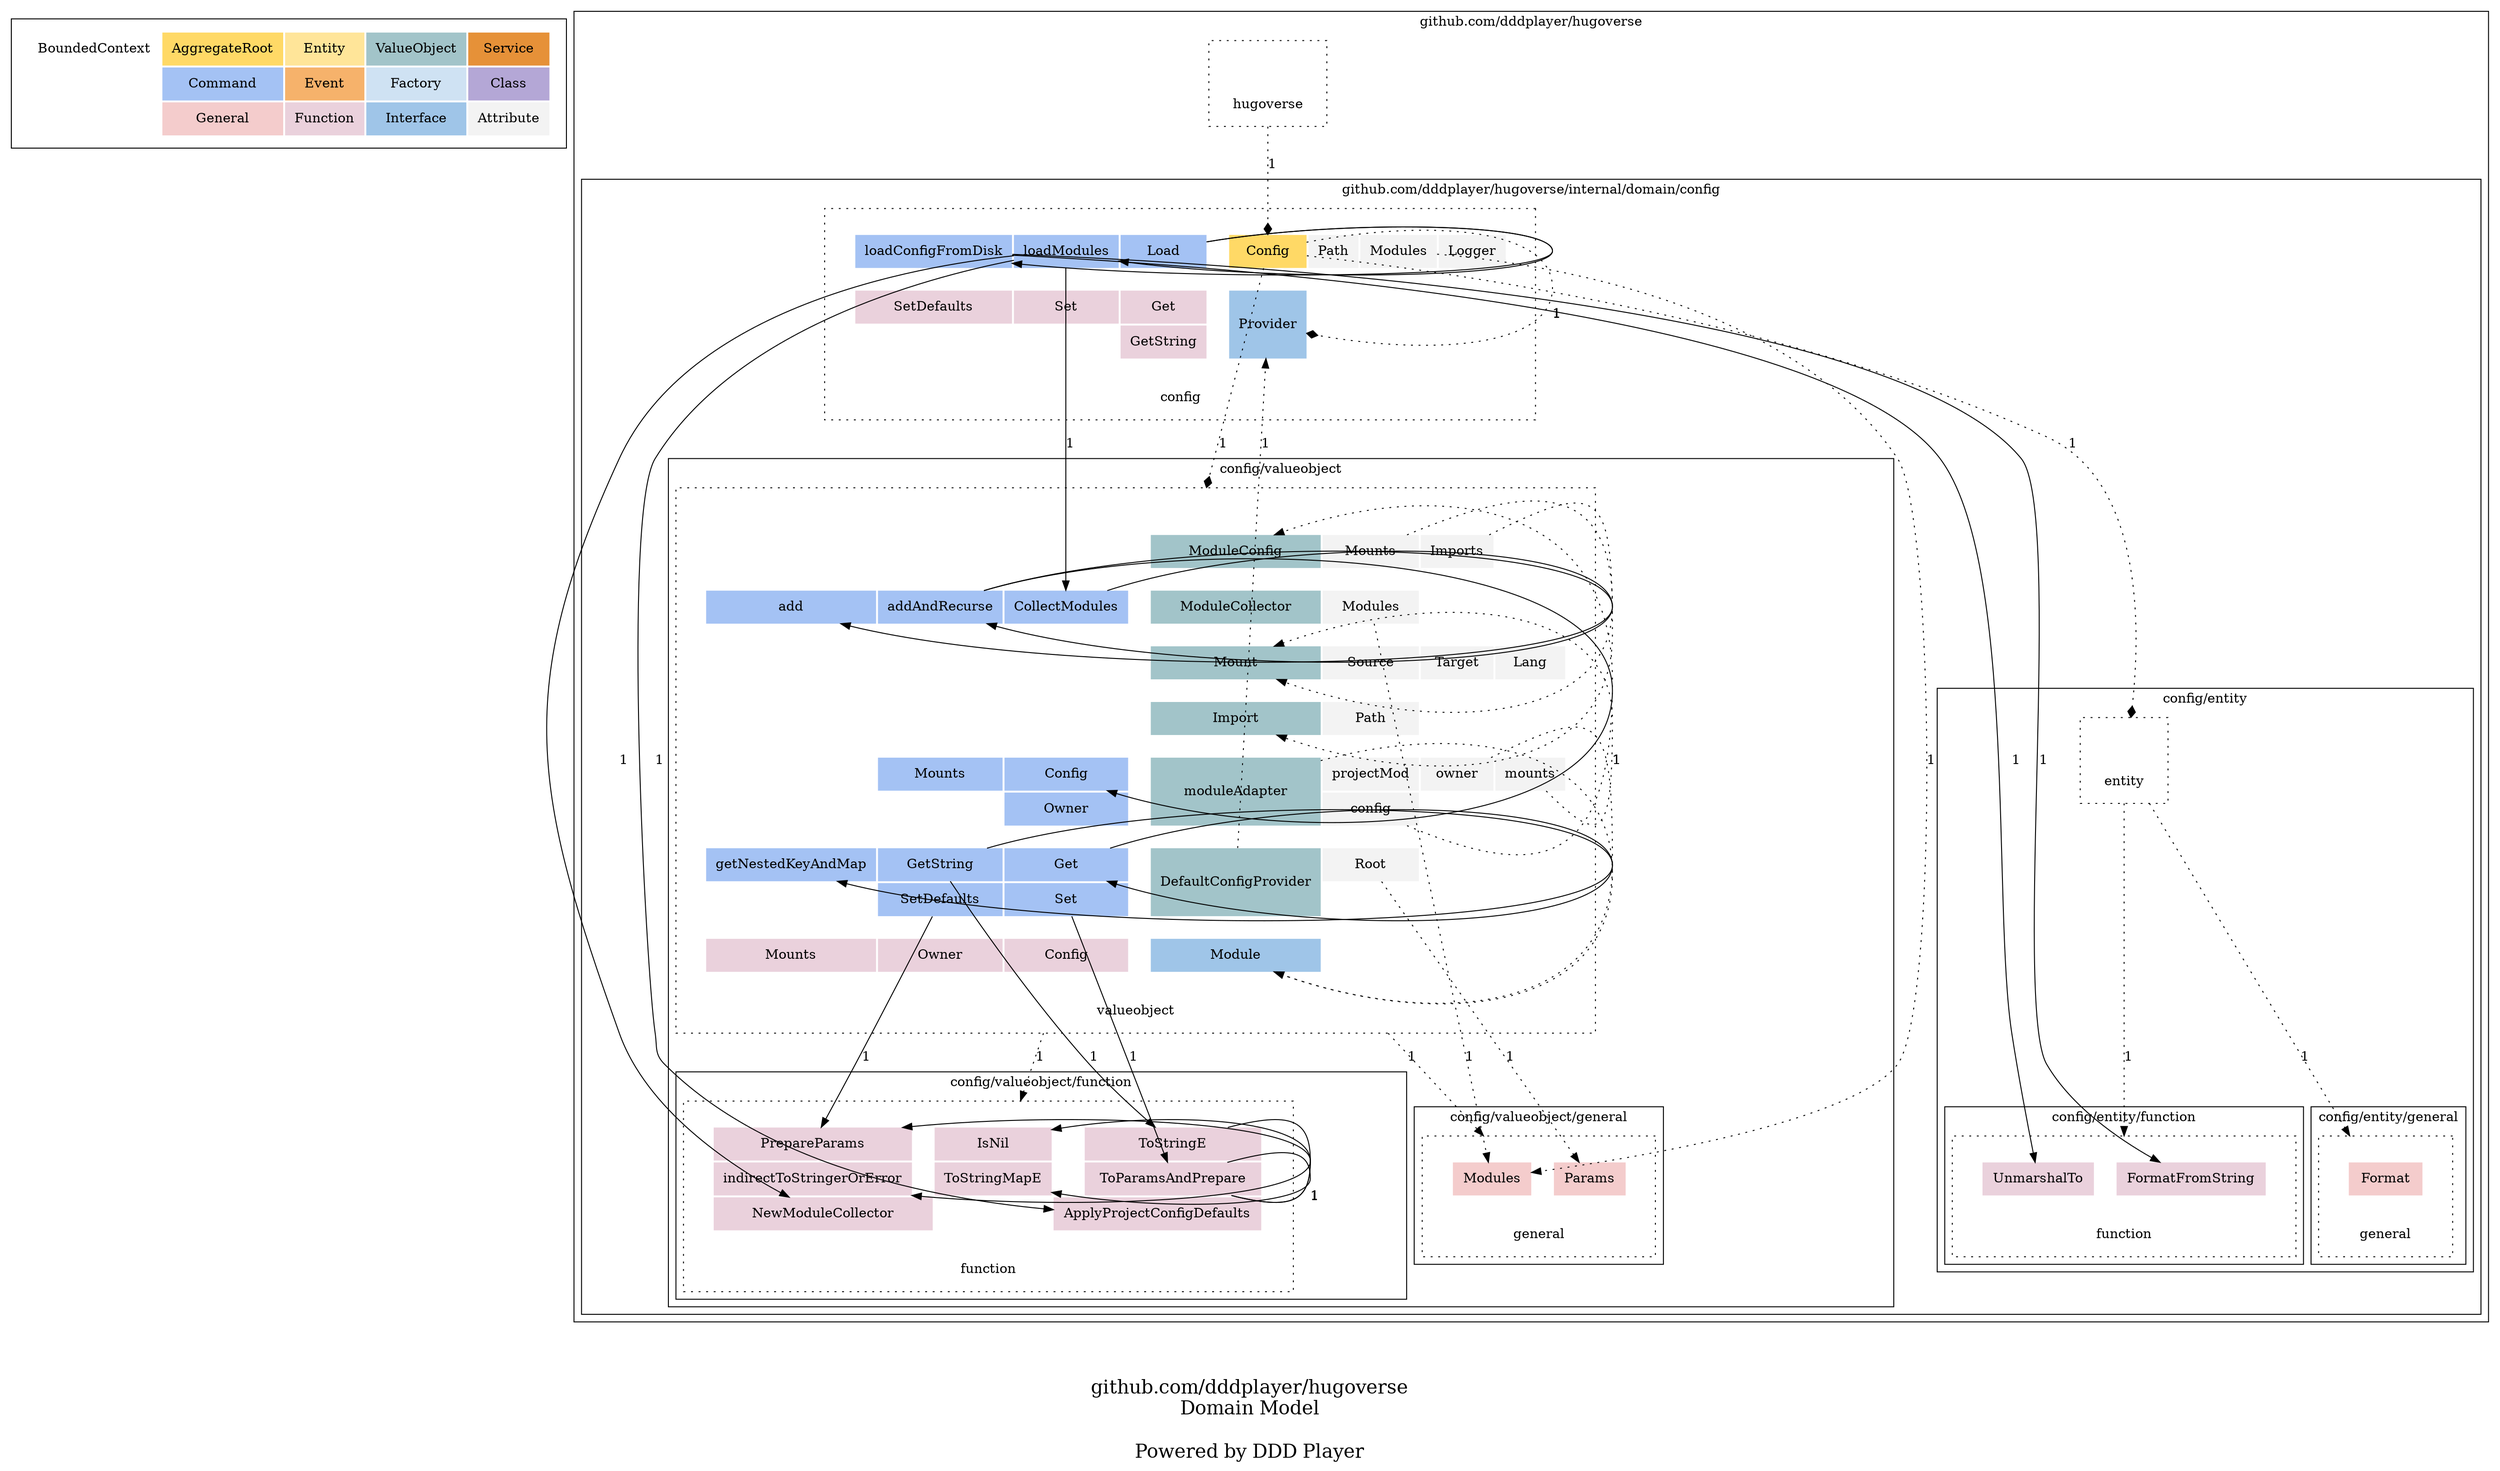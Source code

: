 digraph {
	node [style=dotted shape=rect]

    subgraph cluster_ddd_concept{
		node [color=white]

        ddd_concept [label=<
        <table border="0" cellpadding="10">
		<tr>
			<td bgcolor="#ffffff00" rowspan="1" colspan="1">BoundedContext</td>
			<td bgcolor="#ffd966ff" rowspan="1" colspan="1">AggregateRoot</td>
			<td bgcolor="#ffe599ff" rowspan="1" colspan="1">Entity</td>
			<td bgcolor="#a2c4c9ff" rowspan="1" colspan="1">ValueObject</td>
			<td bgcolor="#e69138ff" rowspan="1" colspan="1">Service</td>
		</tr>
		<tr>
			<td bgcolor="white" rowspan="1" colspan="1"></td>
			<td bgcolor="#a4c2f4ff" rowspan="1" colspan="1">Command</td>
			<td bgcolor="#f6b26bff" rowspan="1" colspan="1">Event</td>
			<td bgcolor="#cfe2f3ff" rowspan="1" colspan="1">Factory</td>
			<td bgcolor="#b4a7d6ff" rowspan="1" colspan="1">Class</td>
			
		</tr>
		<tr>
			<td bgcolor="white" rowspan="1" colspan="1"></td>
			<td bgcolor="#f4ccccff" rowspan="1" colspan="1">General</td>
			<td bgcolor="#ead1dcff" rowspan="1" colspan="1">Function</td>
			<td bgcolor="#9fc5e8ff" rowspan="1" colspan="1">Interface</td>
			<td bgcolor="#f3f3f3ff" rowspan="1" colspan="1">Attribute</td>
		</tr>
        </table>
        > ]
	}

    
		subgraph cluster_dUQ30Z {
	
		
    	dUQ30Z [label=<
        <table border="0" cellpadding="10">
			
				<tr>
		
			<td port="first_blank_row" bgcolor="white" rowspan="1" colspan="1"></td>
	</tr>
				<tr>
		
			<td port="" bgcolor="white" rowspan="1" colspan="1"></td>
	</tr>
				<tr>
		
			<td port="" bgcolor="white" rowspan="1" colspan="6">hugoverse</td>
	</tr>
        </table>
        > ]
	

	label = "github.com/dddplayer/hugoverse"

	
		subgraph cluster_dctHGkf {
	
		
    	dctHGkf [label=<
        <table border="0" cellpadding="10">
			
				<tr>
		
			<td port="first_blank_row" bgcolor="white" rowspan="1" colspan="1"></td>
	</tr>
				<tr>
		
			<td port="" bgcolor="white" rowspan="1" colspan="1"></td>
			<td port="ddK2640" bgcolor="#a4c2f4ff" rowspan="1" colspan="1">loadConfigFromDisk</td>
			<td port="dckXbYW" bgcolor="#a4c2f4ff" rowspan="1" colspan="1">loadModules</td>
			<td port="db2x0eV" bgcolor="#a4c2f4ff" rowspan="1" colspan="1">Load</td>
			<td port="" bgcolor="white" rowspan="1" colspan="1"></td>
			<td port="dco61II" bgcolor="#ffd966ff" rowspan="1" colspan="1">Config</td>
			<td port="dcF2NpY" bgcolor="#f3f3f3ff" rowspan="1" colspan="1">Path</td>
			<td port="dcJxkvA" bgcolor="#f3f3f3ff" rowspan="1" colspan="1">Modules</td>
			<td port="decCI5H" bgcolor="#f3f3f3ff" rowspan="1" colspan="1">Logger</td>
			<td port="" bgcolor="white" rowspan="1" colspan="1"></td>
	</tr>
				<tr>
		
			<td port="" bgcolor="white" rowspan="1" colspan="1"></td>
	</tr>
				<tr>
		
			<td port="" bgcolor="white" rowspan="1" colspan="1"></td>
			<td port="dcxrnrE" bgcolor="#ead1dcff" rowspan="1" colspan="1">SetDefaults</td>
			<td port="dcYRcdm" bgcolor="#ead1dcff" rowspan="1" colspan="1">Set</td>
			<td port="dTt114" bgcolor="#ead1dcff" rowspan="1" colspan="1">Get</td>
			<td port="" bgcolor="white" rowspan="1" colspan="1"></td>
			<td port="dc7deqD" bgcolor="#9fc5e8ff" rowspan="2" colspan="1">Provider</td>
			<td port="" bgcolor="white" rowspan="1" colspan="1"></td>
			<td port="" bgcolor="white" rowspan="1" colspan="1"></td>
			<td port="" bgcolor="white" rowspan="1" colspan="1"></td>
			<td port="" bgcolor="white" rowspan="1" colspan="1"></td>
	</tr>
				<tr>
		
			<td port="" bgcolor="white" rowspan="1" colspan="1"></td>
			<td port="" bgcolor="white" rowspan="1" colspan="1"></td>
			<td port="" bgcolor="white" rowspan="1" colspan="1"></td>
			<td port="dbRqrtf" bgcolor="#ead1dcff" rowspan="1" colspan="1">GetString</td>
			<td port="" bgcolor="white" rowspan="1" colspan="1"></td>
			<td port="" bgcolor="white" rowspan="1" colspan="1"></td>
			<td port="" bgcolor="white" rowspan="1" colspan="1"></td>
			<td port="" bgcolor="white" rowspan="1" colspan="1"></td>
			<td port="" bgcolor="white" rowspan="1" colspan="1"></td>
	</tr>
				<tr>
		
			<td port="" bgcolor="white" rowspan="1" colspan="1"></td>
	</tr>
				<tr>
		
			<td port="" bgcolor="white" rowspan="1" colspan="10">config</td>
	</tr>
        </table>
        > ]
	

	label = "github.com/dddplayer/hugoverse/internal/domain/config"

	
		subgraph cluster_dLI3Vv {
	
		
    	dLI3Vv [label=<
        <table border="0" cellpadding="10">
			
				<tr>
		
			<td port="first_blank_row" bgcolor="white" rowspan="1" colspan="1"></td>
	</tr>
				<tr>
		
			<td port="" bgcolor="white" rowspan="1" colspan="1"></td>
	</tr>
				<tr>
		
			<td port="" bgcolor="white" rowspan="1" colspan="6">entity</td>
	</tr>
        </table>
        > ]
	

	label = "config/entity"

	
		subgraph cluster_d97PCi {
	
		
    	d97PCi [label=<
        <table border="0" cellpadding="10">
			
				<tr>
		
			<td port="first_blank_row" bgcolor="white" rowspan="1" colspan="1"></td>
	</tr>
				<tr>
		
			<td port="" bgcolor="white" rowspan="1" colspan="1"></td>
			<td port="dcSLodT" bgcolor="#f4ccccff" rowspan="1" colspan="4">Format</td>
			<td port="" bgcolor="white" rowspan="1" colspan="1"></td>
	</tr>
				<tr>
		
			<td port="" bgcolor="white" rowspan="1" colspan="1"></td>
	</tr>
				<tr>
		
			<td port="" bgcolor="white" rowspan="1" colspan="6">general</td>
	</tr>
        </table>
        > ]
	

	label = "config/entity/general"

	
    }
		subgraph cluster_ddRsd1k {
	
		
    	ddRsd1k [label=<
        <table border="0" cellpadding="10">
			
				<tr>
		
			<td port="first_blank_row" bgcolor="white" rowspan="1" colspan="1"></td>
	</tr>
				<tr>
		
			<td port="" bgcolor="white" rowspan="1" colspan="1"></td>
			<td port="dcLWo4o" bgcolor="#ead1dcff" rowspan="1" colspan="2">UnmarshalTo</td>
			<td port="" bgcolor="white" rowspan="1" colspan="1"></td>
			<td port="ddp1FjC" bgcolor="#ead1dcff" rowspan="1" colspan="2">FormatFromString</td>
			<td port="" bgcolor="white" rowspan="1" colspan="1"></td>
	</tr>
				<tr>
		
			<td port="" bgcolor="white" rowspan="1" colspan="1"></td>
	</tr>
				<tr>
		
			<td port="" bgcolor="white" rowspan="1" colspan="7">function</td>
	</tr>
        </table>
        > ]
	

	label = "config/entity/function"

	
    }
    }
		subgraph cluster_dbjiWUc {
	
		
    	dbjiWUc [label=<
        <table border="0" cellpadding="10">
			
				<tr>
		
			<td port="first_blank_row" bgcolor="white" rowspan="1" colspan="1"></td>
	</tr>
				<tr>
		
			<td port="" bgcolor="white" rowspan="1" colspan="1"></td>
	</tr>
				<tr>
		
			<td port="" bgcolor="white" rowspan="1" colspan="1"></td>
			<td port="" bgcolor="white" rowspan="1" colspan="1"></td>
			<td port="" bgcolor="white" rowspan="1" colspan="1"></td>
			<td port="" bgcolor="white" rowspan="1" colspan="1"></td>
			<td port="" bgcolor="white" rowspan="1" colspan="1"></td>
			<td port="dezdQwX" bgcolor="#a2c4c9ff" rowspan="1" colspan="1">ModuleConfig</td>
			<td port="dcuSHL6" bgcolor="#f3f3f3ff" rowspan="1" colspan="1">Mounts</td>
			<td port="dUreeW" bgcolor="#f3f3f3ff" rowspan="1" colspan="1">Imports</td>
			<td port="" bgcolor="white" rowspan="1" colspan="1"></td>
			<td port="" bgcolor="white" rowspan="1" colspan="1"></td>
	</tr>
				<tr>
		
			<td port="" bgcolor="white" rowspan="1" colspan="1"></td>
	</tr>
				<tr>
		
			<td port="" bgcolor="white" rowspan="1" colspan="1"></td>
			<td port="dbaGVfW" bgcolor="#a4c2f4ff" rowspan="1" colspan="1">add</td>
			<td port="dePcT4q" bgcolor="#a4c2f4ff" rowspan="1" colspan="1">addAndRecurse</td>
			<td port="dAAwxA" bgcolor="#a4c2f4ff" rowspan="1" colspan="1">CollectModules</td>
			<td port="" bgcolor="white" rowspan="1" colspan="1"></td>
			<td port="ddJkLV8" bgcolor="#a2c4c9ff" rowspan="1" colspan="1">ModuleCollector</td>
			<td port="dqgHw4" bgcolor="#f3f3f3ff" rowspan="1" colspan="1">Modules</td>
			<td port="" bgcolor="white" rowspan="1" colspan="1"></td>
			<td port="" bgcolor="white" rowspan="1" colspan="1"></td>
			<td port="" bgcolor="white" rowspan="1" colspan="1"></td>
	</tr>
				<tr>
		
			<td port="" bgcolor="white" rowspan="1" colspan="1"></td>
	</tr>
				<tr>
		
			<td port="" bgcolor="white" rowspan="1" colspan="1"></td>
			<td port="" bgcolor="white" rowspan="1" colspan="1"></td>
			<td port="" bgcolor="white" rowspan="1" colspan="1"></td>
			<td port="" bgcolor="white" rowspan="1" colspan="1"></td>
			<td port="" bgcolor="white" rowspan="1" colspan="1"></td>
			<td port="dR7k1E" bgcolor="#a2c4c9ff" rowspan="1" colspan="1">Mount</td>
			<td port="dcYd9e4" bgcolor="#f3f3f3ff" rowspan="1" colspan="1">Source</td>
			<td port="dcMEq7k" bgcolor="#f3f3f3ff" rowspan="1" colspan="1">Target</td>
			<td port="dbFEEJx" bgcolor="#f3f3f3ff" rowspan="1" colspan="1">Lang</td>
			<td port="" bgcolor="white" rowspan="1" colspan="1"></td>
	</tr>
				<tr>
		
			<td port="" bgcolor="white" rowspan="1" colspan="1"></td>
	</tr>
				<tr>
		
			<td port="" bgcolor="white" rowspan="1" colspan="1"></td>
			<td port="" bgcolor="white" rowspan="1" colspan="1"></td>
			<td port="" bgcolor="white" rowspan="1" colspan="1"></td>
			<td port="" bgcolor="white" rowspan="1" colspan="1"></td>
			<td port="" bgcolor="white" rowspan="1" colspan="1"></td>
			<td port="dclxj9q" bgcolor="#a2c4c9ff" rowspan="1" colspan="1">Import</td>
			<td port="dbvRjtk" bgcolor="#f3f3f3ff" rowspan="1" colspan="1">Path</td>
			<td port="" bgcolor="white" rowspan="1" colspan="1"></td>
			<td port="" bgcolor="white" rowspan="1" colspan="1"></td>
			<td port="" bgcolor="white" rowspan="1" colspan="1"></td>
	</tr>
				<tr>
		
			<td port="" bgcolor="white" rowspan="1" colspan="1"></td>
	</tr>
				<tr>
		
			<td port="" bgcolor="white" rowspan="1" colspan="1"></td>
			<td port="" bgcolor="white" rowspan="1" colspan="1"></td>
			<td port="ddPRYGD" bgcolor="#a4c2f4ff" rowspan="1" colspan="1">Mounts</td>
			<td port="dbkZG3x" bgcolor="#a4c2f4ff" rowspan="1" colspan="1">Config</td>
			<td port="" bgcolor="white" rowspan="1" colspan="1"></td>
			<td port="dbgAW26" bgcolor="#a2c4c9ff" rowspan="2" colspan="1">moduleAdapter</td>
			<td port="ddn7udY" bgcolor="#f3f3f3ff" rowspan="1" colspan="1">projectMod</td>
			<td port="deFcLeA" bgcolor="#f3f3f3ff" rowspan="1" colspan="1">owner</td>
			<td port="dqLLYv" bgcolor="#f3f3f3ff" rowspan="1" colspan="1">mounts</td>
			<td port="" bgcolor="white" rowspan="1" colspan="1"></td>
	</tr>
				<tr>
		
			<td port="" bgcolor="white" rowspan="1" colspan="1"></td>
			<td port="" bgcolor="white" rowspan="1" colspan="1"></td>
			<td port="" bgcolor="white" rowspan="1" colspan="1"></td>
			<td port="dLYLze" bgcolor="#a4c2f4ff" rowspan="1" colspan="1">Owner</td>
			<td port="" bgcolor="white" rowspan="1" colspan="1"></td>
			<td port="ddqNUt3" bgcolor="#f3f3f3ff" rowspan="1" colspan="1">config</td>
			<td port="" bgcolor="white" rowspan="1" colspan="1"></td>
			<td port="" bgcolor="white" rowspan="1" colspan="1"></td>
			<td port="" bgcolor="white" rowspan="1" colspan="1"></td>
	</tr>
				<tr>
		
			<td port="" bgcolor="white" rowspan="1" colspan="1"></td>
	</tr>
				<tr>
		
			<td port="" bgcolor="white" rowspan="1" colspan="1"></td>
			<td port="deFWscJ" bgcolor="#a4c2f4ff" rowspan="1" colspan="1">getNestedKeyAndMap</td>
			<td port="drKUNB" bgcolor="#a4c2f4ff" rowspan="1" colspan="1">GetString</td>
			<td port="dbzoaUq" bgcolor="#a4c2f4ff" rowspan="1" colspan="1">Get</td>
			<td port="" bgcolor="white" rowspan="1" colspan="1"></td>
			<td port="dbkVtat" bgcolor="#a2c4c9ff" rowspan="2" colspan="1">DefaultConfigProvider</td>
			<td port="dbL6RM" bgcolor="#f3f3f3ff" rowspan="1" colspan="1">Root</td>
			<td port="" bgcolor="white" rowspan="1" colspan="1"></td>
			<td port="" bgcolor="white" rowspan="1" colspan="1"></td>
			<td port="" bgcolor="white" rowspan="1" colspan="1"></td>
	</tr>
				<tr>
		
			<td port="" bgcolor="white" rowspan="1" colspan="1"></td>
			<td port="" bgcolor="white" rowspan="1" colspan="1"></td>
			<td port="ddVelVe" bgcolor="#a4c2f4ff" rowspan="1" colspan="1">SetDefaults</td>
			<td port="db3VcFg" bgcolor="#a4c2f4ff" rowspan="1" colspan="1">Set</td>
			<td port="" bgcolor="white" rowspan="1" colspan="1"></td>
			<td port="" bgcolor="white" rowspan="1" colspan="1"></td>
			<td port="" bgcolor="white" rowspan="1" colspan="1"></td>
			<td port="" bgcolor="white" rowspan="1" colspan="1"></td>
			<td port="" bgcolor="white" rowspan="1" colspan="1"></td>
	</tr>
				<tr>
		
			<td port="" bgcolor="white" rowspan="1" colspan="1"></td>
	</tr>
				<tr>
		
			<td port="" bgcolor="white" rowspan="1" colspan="1"></td>
			<td port="dbRQF6Q" bgcolor="#ead1dcff" rowspan="1" colspan="1">Mounts</td>
			<td port="ddFyJ2V" bgcolor="#ead1dcff" rowspan="1" colspan="1">Owner</td>
			<td port="dcR5FR4" bgcolor="#ead1dcff" rowspan="1" colspan="1">Config</td>
			<td port="" bgcolor="white" rowspan="1" colspan="1"></td>
			<td port="dcxbtYx" bgcolor="#9fc5e8ff" rowspan="1" colspan="1">Module</td>
			<td port="" bgcolor="white" rowspan="1" colspan="1"></td>
			<td port="" bgcolor="white" rowspan="1" colspan="1"></td>
			<td port="" bgcolor="white" rowspan="1" colspan="1"></td>
			<td port="" bgcolor="white" rowspan="1" colspan="1"></td>
	</tr>
				<tr>
		
			<td port="" bgcolor="white" rowspan="1" colspan="1"></td>
	</tr>
				<tr>
		
			<td port="" bgcolor="white" rowspan="1" colspan="10">valueobject</td>
	</tr>
        </table>
        > ]
	

	label = "config/valueobject"

	
		subgraph cluster_dbVptRJ {
	
		
    	dbVptRJ [label=<
        <table border="0" cellpadding="10">
			
				<tr>
		
			<td port="first_blank_row" bgcolor="white" rowspan="1" colspan="1"></td>
	</tr>
				<tr>
		
			<td port="" bgcolor="white" rowspan="1" colspan="1"></td>
			<td port="ddiJRTI" bgcolor="#f4ccccff" rowspan="1" colspan="2">Modules</td>
			<td port="" bgcolor="white" rowspan="1" colspan="1"></td>
			<td port="deOPgY1" bgcolor="#f4ccccff" rowspan="1" colspan="2">Params</td>
			<td port="" bgcolor="white" rowspan="1" colspan="1"></td>
	</tr>
				<tr>
		
			<td port="" bgcolor="white" rowspan="1" colspan="1"></td>
	</tr>
				<tr>
		
			<td port="" bgcolor="white" rowspan="1" colspan="7">general</td>
	</tr>
        </table>
        > ]
	

	label = "config/valueobject/general"

	
    }
		subgraph cluster_ddVref9 {
	
		
    	ddVref9 [label=<
        <table border="0" cellpadding="10">
			
				<tr>
		
			<td port="first_blank_row" bgcolor="white" rowspan="1" colspan="1"></td>
	</tr>
				<tr>
		
			<td port="" bgcolor="white" rowspan="1" colspan="1"></td>
			<td port="db0FSv2" bgcolor="#ead1dcff" rowspan="1" colspan="1">PrepareParams</td>
			<td port="" bgcolor="white" rowspan="1" colspan="1"></td>
			<td port="dblMdE2" bgcolor="#ead1dcff" rowspan="1" colspan="1">IsNil</td>
			<td port="" bgcolor="white" rowspan="1" colspan="1"></td>
			<td port="deFli4o" bgcolor="#ead1dcff" rowspan="1" colspan="1">ToStringE</td>
			<td port="" bgcolor="white" rowspan="1" colspan="1"></td>
	</tr>
				<tr>
		
			<td port="" bgcolor="white" rowspan="1" colspan="1"></td>
			<td port="db7pasJ" bgcolor="#ead1dcff" rowspan="1" colspan="1">indirectToStringerOrError</td>
			<td port="" bgcolor="white" rowspan="1" colspan="1"></td>
			<td port="dcCtgDq" bgcolor="#ead1dcff" rowspan="1" colspan="1">ToStringMapE</td>
			<td port="" bgcolor="white" rowspan="1" colspan="1"></td>
			<td port="demTJ2" bgcolor="#ead1dcff" rowspan="1" colspan="1">ToParamsAndPrepare</td>
			<td port="" bgcolor="white" rowspan="1" colspan="1"></td>
	</tr>
				<tr>
		
			<td port="" bgcolor="white" rowspan="1" colspan="1"></td>
			<td port="dPIxy2" bgcolor="#ead1dcff" rowspan="1" colspan="2">NewModuleCollector</td>
			<td port="" bgcolor="white" rowspan="1" colspan="1"></td>
			<td port="dbhQG7W" bgcolor="#ead1dcff" rowspan="1" colspan="2">ApplyProjectConfigDefaults</td>
			<td port="" bgcolor="white" rowspan="1" colspan="1"></td>
	</tr>
				<tr>
		
			<td port="" bgcolor="white" rowspan="1" colspan="1"></td>
	</tr>
				<tr>
		
			<td port="" bgcolor="white" rowspan="1" colspan="8">function</td>
	</tr>
        </table>
        > ]
	

	label = "config/valueobject/function"

	
    }
    }
    }
    }
		subgraph cluster_dctHGkf {
	
		
    	dctHGkf [label=<
        <table border="0" cellpadding="10">
			
				<tr>
		
			<td port="first_blank_row" bgcolor="white" rowspan="1" colspan="1"></td>
	</tr>
				<tr>
		
			<td port="" bgcolor="white" rowspan="1" colspan="1"></td>
			<td port="ddK2640" bgcolor="#a4c2f4ff" rowspan="1" colspan="1">loadConfigFromDisk</td>
			<td port="dckXbYW" bgcolor="#a4c2f4ff" rowspan="1" colspan="1">loadModules</td>
			<td port="db2x0eV" bgcolor="#a4c2f4ff" rowspan="1" colspan="1">Load</td>
			<td port="" bgcolor="white" rowspan="1" colspan="1"></td>
			<td port="dco61II" bgcolor="#ffd966ff" rowspan="1" colspan="1">Config</td>
			<td port="dcF2NpY" bgcolor="#f3f3f3ff" rowspan="1" colspan="1">Path</td>
			<td port="dcJxkvA" bgcolor="#f3f3f3ff" rowspan="1" colspan="1">Modules</td>
			<td port="decCI5H" bgcolor="#f3f3f3ff" rowspan="1" colspan="1">Logger</td>
			<td port="" bgcolor="white" rowspan="1" colspan="1"></td>
	</tr>
				<tr>
		
			<td port="" bgcolor="white" rowspan="1" colspan="1"></td>
	</tr>
				<tr>
		
			<td port="" bgcolor="white" rowspan="1" colspan="1"></td>
			<td port="dcxrnrE" bgcolor="#ead1dcff" rowspan="1" colspan="1">SetDefaults</td>
			<td port="dcYRcdm" bgcolor="#ead1dcff" rowspan="1" colspan="1">Set</td>
			<td port="dTt114" bgcolor="#ead1dcff" rowspan="1" colspan="1">Get</td>
			<td port="" bgcolor="white" rowspan="1" colspan="1"></td>
			<td port="dc7deqD" bgcolor="#9fc5e8ff" rowspan="2" colspan="1">Provider</td>
			<td port="" bgcolor="white" rowspan="1" colspan="1"></td>
			<td port="" bgcolor="white" rowspan="1" colspan="1"></td>
			<td port="" bgcolor="white" rowspan="1" colspan="1"></td>
			<td port="" bgcolor="white" rowspan="1" colspan="1"></td>
	</tr>
				<tr>
		
			<td port="" bgcolor="white" rowspan="1" colspan="1"></td>
			<td port="" bgcolor="white" rowspan="1" colspan="1"></td>
			<td port="" bgcolor="white" rowspan="1" colspan="1"></td>
			<td port="dbRqrtf" bgcolor="#ead1dcff" rowspan="1" colspan="1">GetString</td>
			<td port="" bgcolor="white" rowspan="1" colspan="1"></td>
			<td port="" bgcolor="white" rowspan="1" colspan="1"></td>
			<td port="" bgcolor="white" rowspan="1" colspan="1"></td>
			<td port="" bgcolor="white" rowspan="1" colspan="1"></td>
			<td port="" bgcolor="white" rowspan="1" colspan="1"></td>
	</tr>
				<tr>
		
			<td port="" bgcolor="white" rowspan="1" colspan="1"></td>
	</tr>
				<tr>
		
			<td port="" bgcolor="white" rowspan="1" colspan="10">config</td>
	</tr>
        </table>
        > ]
	

	label = "github.com/dddplayer/hugoverse/internal/domain/config"

	
		subgraph cluster_dLI3Vv {
	
		
    	dLI3Vv [label=<
        <table border="0" cellpadding="10">
			
				<tr>
		
			<td port="first_blank_row" bgcolor="white" rowspan="1" colspan="1"></td>
	</tr>
				<tr>
		
			<td port="" bgcolor="white" rowspan="1" colspan="1"></td>
	</tr>
				<tr>
		
			<td port="" bgcolor="white" rowspan="1" colspan="6">entity</td>
	</tr>
        </table>
        > ]
	

	label = "config/entity"

	
		subgraph cluster_d97PCi {
	
		
    	d97PCi [label=<
        <table border="0" cellpadding="10">
			
				<tr>
		
			<td port="first_blank_row" bgcolor="white" rowspan="1" colspan="1"></td>
	</tr>
				<tr>
		
			<td port="" bgcolor="white" rowspan="1" colspan="1"></td>
			<td port="dcSLodT" bgcolor="#f4ccccff" rowspan="1" colspan="4">Format</td>
			<td port="" bgcolor="white" rowspan="1" colspan="1"></td>
	</tr>
				<tr>
		
			<td port="" bgcolor="white" rowspan="1" colspan="1"></td>
	</tr>
				<tr>
		
			<td port="" bgcolor="white" rowspan="1" colspan="6">general</td>
	</tr>
        </table>
        > ]
	

	label = "config/entity/general"

	
    }
		subgraph cluster_ddRsd1k {
	
		
    	ddRsd1k [label=<
        <table border="0" cellpadding="10">
			
				<tr>
		
			<td port="first_blank_row" bgcolor="white" rowspan="1" colspan="1"></td>
	</tr>
				<tr>
		
			<td port="" bgcolor="white" rowspan="1" colspan="1"></td>
			<td port="dcLWo4o" bgcolor="#ead1dcff" rowspan="1" colspan="2">UnmarshalTo</td>
			<td port="" bgcolor="white" rowspan="1" colspan="1"></td>
			<td port="ddp1FjC" bgcolor="#ead1dcff" rowspan="1" colspan="2">FormatFromString</td>
			<td port="" bgcolor="white" rowspan="1" colspan="1"></td>
	</tr>
				<tr>
		
			<td port="" bgcolor="white" rowspan="1" colspan="1"></td>
	</tr>
				<tr>
		
			<td port="" bgcolor="white" rowspan="1" colspan="7">function</td>
	</tr>
        </table>
        > ]
	

	label = "config/entity/function"

	
    }
    }
		subgraph cluster_dbjiWUc {
	
		
    	dbjiWUc [label=<
        <table border="0" cellpadding="10">
			
				<tr>
		
			<td port="first_blank_row" bgcolor="white" rowspan="1" colspan="1"></td>
	</tr>
				<tr>
		
			<td port="" bgcolor="white" rowspan="1" colspan="1"></td>
	</tr>
				<tr>
		
			<td port="" bgcolor="white" rowspan="1" colspan="1"></td>
			<td port="" bgcolor="white" rowspan="1" colspan="1"></td>
			<td port="" bgcolor="white" rowspan="1" colspan="1"></td>
			<td port="" bgcolor="white" rowspan="1" colspan="1"></td>
			<td port="" bgcolor="white" rowspan="1" colspan="1"></td>
			<td port="dezdQwX" bgcolor="#a2c4c9ff" rowspan="1" colspan="1">ModuleConfig</td>
			<td port="dcuSHL6" bgcolor="#f3f3f3ff" rowspan="1" colspan="1">Mounts</td>
			<td port="dUreeW" bgcolor="#f3f3f3ff" rowspan="1" colspan="1">Imports</td>
			<td port="" bgcolor="white" rowspan="1" colspan="1"></td>
			<td port="" bgcolor="white" rowspan="1" colspan="1"></td>
	</tr>
				<tr>
		
			<td port="" bgcolor="white" rowspan="1" colspan="1"></td>
	</tr>
				<tr>
		
			<td port="" bgcolor="white" rowspan="1" colspan="1"></td>
			<td port="dbaGVfW" bgcolor="#a4c2f4ff" rowspan="1" colspan="1">add</td>
			<td port="dePcT4q" bgcolor="#a4c2f4ff" rowspan="1" colspan="1">addAndRecurse</td>
			<td port="dAAwxA" bgcolor="#a4c2f4ff" rowspan="1" colspan="1">CollectModules</td>
			<td port="" bgcolor="white" rowspan="1" colspan="1"></td>
			<td port="ddJkLV8" bgcolor="#a2c4c9ff" rowspan="1" colspan="1">ModuleCollector</td>
			<td port="dqgHw4" bgcolor="#f3f3f3ff" rowspan="1" colspan="1">Modules</td>
			<td port="" bgcolor="white" rowspan="1" colspan="1"></td>
			<td port="" bgcolor="white" rowspan="1" colspan="1"></td>
			<td port="" bgcolor="white" rowspan="1" colspan="1"></td>
	</tr>
				<tr>
		
			<td port="" bgcolor="white" rowspan="1" colspan="1"></td>
	</tr>
				<tr>
		
			<td port="" bgcolor="white" rowspan="1" colspan="1"></td>
			<td port="" bgcolor="white" rowspan="1" colspan="1"></td>
			<td port="" bgcolor="white" rowspan="1" colspan="1"></td>
			<td port="" bgcolor="white" rowspan="1" colspan="1"></td>
			<td port="" bgcolor="white" rowspan="1" colspan="1"></td>
			<td port="dR7k1E" bgcolor="#a2c4c9ff" rowspan="1" colspan="1">Mount</td>
			<td port="dcYd9e4" bgcolor="#f3f3f3ff" rowspan="1" colspan="1">Source</td>
			<td port="dcMEq7k" bgcolor="#f3f3f3ff" rowspan="1" colspan="1">Target</td>
			<td port="dbFEEJx" bgcolor="#f3f3f3ff" rowspan="1" colspan="1">Lang</td>
			<td port="" bgcolor="white" rowspan="1" colspan="1"></td>
	</tr>
				<tr>
		
			<td port="" bgcolor="white" rowspan="1" colspan="1"></td>
	</tr>
				<tr>
		
			<td port="" bgcolor="white" rowspan="1" colspan="1"></td>
			<td port="" bgcolor="white" rowspan="1" colspan="1"></td>
			<td port="" bgcolor="white" rowspan="1" colspan="1"></td>
			<td port="" bgcolor="white" rowspan="1" colspan="1"></td>
			<td port="" bgcolor="white" rowspan="1" colspan="1"></td>
			<td port="dclxj9q" bgcolor="#a2c4c9ff" rowspan="1" colspan="1">Import</td>
			<td port="dbvRjtk" bgcolor="#f3f3f3ff" rowspan="1" colspan="1">Path</td>
			<td port="" bgcolor="white" rowspan="1" colspan="1"></td>
			<td port="" bgcolor="white" rowspan="1" colspan="1"></td>
			<td port="" bgcolor="white" rowspan="1" colspan="1"></td>
	</tr>
				<tr>
		
			<td port="" bgcolor="white" rowspan="1" colspan="1"></td>
	</tr>
				<tr>
		
			<td port="" bgcolor="white" rowspan="1" colspan="1"></td>
			<td port="" bgcolor="white" rowspan="1" colspan="1"></td>
			<td port="ddPRYGD" bgcolor="#a4c2f4ff" rowspan="1" colspan="1">Mounts</td>
			<td port="dbkZG3x" bgcolor="#a4c2f4ff" rowspan="1" colspan="1">Config</td>
			<td port="" bgcolor="white" rowspan="1" colspan="1"></td>
			<td port="dbgAW26" bgcolor="#a2c4c9ff" rowspan="2" colspan="1">moduleAdapter</td>
			<td port="ddn7udY" bgcolor="#f3f3f3ff" rowspan="1" colspan="1">projectMod</td>
			<td port="deFcLeA" bgcolor="#f3f3f3ff" rowspan="1" colspan="1">owner</td>
			<td port="dqLLYv" bgcolor="#f3f3f3ff" rowspan="1" colspan="1">mounts</td>
			<td port="" bgcolor="white" rowspan="1" colspan="1"></td>
	</tr>
				<tr>
		
			<td port="" bgcolor="white" rowspan="1" colspan="1"></td>
			<td port="" bgcolor="white" rowspan="1" colspan="1"></td>
			<td port="" bgcolor="white" rowspan="1" colspan="1"></td>
			<td port="dLYLze" bgcolor="#a4c2f4ff" rowspan="1" colspan="1">Owner</td>
			<td port="" bgcolor="white" rowspan="1" colspan="1"></td>
			<td port="ddqNUt3" bgcolor="#f3f3f3ff" rowspan="1" colspan="1">config</td>
			<td port="" bgcolor="white" rowspan="1" colspan="1"></td>
			<td port="" bgcolor="white" rowspan="1" colspan="1"></td>
			<td port="" bgcolor="white" rowspan="1" colspan="1"></td>
	</tr>
				<tr>
		
			<td port="" bgcolor="white" rowspan="1" colspan="1"></td>
	</tr>
				<tr>
		
			<td port="" bgcolor="white" rowspan="1" colspan="1"></td>
			<td port="deFWscJ" bgcolor="#a4c2f4ff" rowspan="1" colspan="1">getNestedKeyAndMap</td>
			<td port="drKUNB" bgcolor="#a4c2f4ff" rowspan="1" colspan="1">GetString</td>
			<td port="dbzoaUq" bgcolor="#a4c2f4ff" rowspan="1" colspan="1">Get</td>
			<td port="" bgcolor="white" rowspan="1" colspan="1"></td>
			<td port="dbkVtat" bgcolor="#a2c4c9ff" rowspan="2" colspan="1">DefaultConfigProvider</td>
			<td port="dbL6RM" bgcolor="#f3f3f3ff" rowspan="1" colspan="1">Root</td>
			<td port="" bgcolor="white" rowspan="1" colspan="1"></td>
			<td port="" bgcolor="white" rowspan="1" colspan="1"></td>
			<td port="" bgcolor="white" rowspan="1" colspan="1"></td>
	</tr>
				<tr>
		
			<td port="" bgcolor="white" rowspan="1" colspan="1"></td>
			<td port="" bgcolor="white" rowspan="1" colspan="1"></td>
			<td port="ddVelVe" bgcolor="#a4c2f4ff" rowspan="1" colspan="1">SetDefaults</td>
			<td port="db3VcFg" bgcolor="#a4c2f4ff" rowspan="1" colspan="1">Set</td>
			<td port="" bgcolor="white" rowspan="1" colspan="1"></td>
			<td port="" bgcolor="white" rowspan="1" colspan="1"></td>
			<td port="" bgcolor="white" rowspan="1" colspan="1"></td>
			<td port="" bgcolor="white" rowspan="1" colspan="1"></td>
			<td port="" bgcolor="white" rowspan="1" colspan="1"></td>
	</tr>
				<tr>
		
			<td port="" bgcolor="white" rowspan="1" colspan="1"></td>
	</tr>
				<tr>
		
			<td port="" bgcolor="white" rowspan="1" colspan="1"></td>
			<td port="dbRQF6Q" bgcolor="#ead1dcff" rowspan="1" colspan="1">Mounts</td>
			<td port="ddFyJ2V" bgcolor="#ead1dcff" rowspan="1" colspan="1">Owner</td>
			<td port="dcR5FR4" bgcolor="#ead1dcff" rowspan="1" colspan="1">Config</td>
			<td port="" bgcolor="white" rowspan="1" colspan="1"></td>
			<td port="dcxbtYx" bgcolor="#9fc5e8ff" rowspan="1" colspan="1">Module</td>
			<td port="" bgcolor="white" rowspan="1" colspan="1"></td>
			<td port="" bgcolor="white" rowspan="1" colspan="1"></td>
			<td port="" bgcolor="white" rowspan="1" colspan="1"></td>
			<td port="" bgcolor="white" rowspan="1" colspan="1"></td>
	</tr>
				<tr>
		
			<td port="" bgcolor="white" rowspan="1" colspan="1"></td>
	</tr>
				<tr>
		
			<td port="" bgcolor="white" rowspan="1" colspan="10">valueobject</td>
	</tr>
        </table>
        > ]
	

	label = "config/valueobject"

	
		subgraph cluster_dbVptRJ {
	
		
    	dbVptRJ [label=<
        <table border="0" cellpadding="10">
			
				<tr>
		
			<td port="first_blank_row" bgcolor="white" rowspan="1" colspan="1"></td>
	</tr>
				<tr>
		
			<td port="" bgcolor="white" rowspan="1" colspan="1"></td>
			<td port="ddiJRTI" bgcolor="#f4ccccff" rowspan="1" colspan="2">Modules</td>
			<td port="" bgcolor="white" rowspan="1" colspan="1"></td>
			<td port="deOPgY1" bgcolor="#f4ccccff" rowspan="1" colspan="2">Params</td>
			<td port="" bgcolor="white" rowspan="1" colspan="1"></td>
	</tr>
				<tr>
		
			<td port="" bgcolor="white" rowspan="1" colspan="1"></td>
	</tr>
				<tr>
		
			<td port="" bgcolor="white" rowspan="1" colspan="7">general</td>
	</tr>
        </table>
        > ]
	

	label = "config/valueobject/general"

	
    }
		subgraph cluster_ddVref9 {
	
		
    	ddVref9 [label=<
        <table border="0" cellpadding="10">
			
				<tr>
		
			<td port="first_blank_row" bgcolor="white" rowspan="1" colspan="1"></td>
	</tr>
				<tr>
		
			<td port="" bgcolor="white" rowspan="1" colspan="1"></td>
			<td port="db0FSv2" bgcolor="#ead1dcff" rowspan="1" colspan="1">PrepareParams</td>
			<td port="" bgcolor="white" rowspan="1" colspan="1"></td>
			<td port="dblMdE2" bgcolor="#ead1dcff" rowspan="1" colspan="1">IsNil</td>
			<td port="" bgcolor="white" rowspan="1" colspan="1"></td>
			<td port="deFli4o" bgcolor="#ead1dcff" rowspan="1" colspan="1">ToStringE</td>
			<td port="" bgcolor="white" rowspan="1" colspan="1"></td>
	</tr>
				<tr>
		
			<td port="" bgcolor="white" rowspan="1" colspan="1"></td>
			<td port="db7pasJ" bgcolor="#ead1dcff" rowspan="1" colspan="1">indirectToStringerOrError</td>
			<td port="" bgcolor="white" rowspan="1" colspan="1"></td>
			<td port="dcCtgDq" bgcolor="#ead1dcff" rowspan="1" colspan="1">ToStringMapE</td>
			<td port="" bgcolor="white" rowspan="1" colspan="1"></td>
			<td port="demTJ2" bgcolor="#ead1dcff" rowspan="1" colspan="1">ToParamsAndPrepare</td>
			<td port="" bgcolor="white" rowspan="1" colspan="1"></td>
	</tr>
				<tr>
		
			<td port="" bgcolor="white" rowspan="1" colspan="1"></td>
			<td port="dPIxy2" bgcolor="#ead1dcff" rowspan="1" colspan="2">NewModuleCollector</td>
			<td port="" bgcolor="white" rowspan="1" colspan="1"></td>
			<td port="dbhQG7W" bgcolor="#ead1dcff" rowspan="1" colspan="2">ApplyProjectConfigDefaults</td>
			<td port="" bgcolor="white" rowspan="1" colspan="1"></td>
	</tr>
				<tr>
		
			<td port="" bgcolor="white" rowspan="1" colspan="1"></td>
	</tr>
				<tr>
		
			<td port="" bgcolor="white" rowspan="1" colspan="8">function</td>
	</tr>
        </table>
        > ]
	

	label = "config/valueobject/function"

	
    }
    }
    }

	
		dbjiWUc:dePcT4q -> dbjiWUc:dbaGVfW  [style=solid arrowhead=normal label="1" tooltip="ModuleCollector.addAndRecurse -> ModuleCollector.add: \n\nFrom: collect.go (Line: 38, Column: 15) To: collect.go (Line: 47, Column: 28)\n"]
		dbjiWUc:dePcT4q -> dbjiWUc:dbkZG3x  [style=solid arrowhead=normal label="1" tooltip="ModuleCollector.addAndRecurse -> moduleAdapter.Config: \n\nFrom: collect.go (Line: 34, Column: 30) To: module.go (Line: 43, Column: 25)\n"]
		dctHGkf:db2x0eV -> dctHGkf:dckXbYW  [style=solid arrowhead=normal label="1" tooltip="Config.Load -> Config.loadModules: \n\nFrom: config.go (Line: 46, Column: 32) To: config.go (Line: 59, Column: 18)\n"]
		dbjiWUc:dqLLYv -> dbjiWUc:dR7k1E  [style=dotted arrowhead=normal label="1" tooltip="moduleAdapter.mounts -> Mount: \n\nFrom: module.go (Line: 39, Column: 2) To: . (Line: -1, Column: 0)\n"]
		dbjiWUc:drKUNB -> ddVref9:deFli4o  [style=solid arrowhead=normal label="1" tooltip="DefaultConfigProvider.GetString -> ToStringE: \n\nFrom: provider.go (Line: 35, Column: 19) To: provider.go (Line: 171, Column: 6)\n"]
		dbjiWUc:dAAwxA -> dbjiWUc:dePcT4q  [style=solid arrowhead=normal label="1" tooltip="ModuleCollector.CollectModules -> ModuleCollector.addAndRecurse: \n\nFrom: collect.go (Line: 22, Column: 18) To: collect.go (Line: 33, Column: 28)\n"]
		dctHGkf:dckXbYW -> dbjiWUc:dAAwxA  [style=solid arrowhead=normal label="1" tooltip="Config.loadModules -> ModuleCollector.CollectModules: \n\nFrom: config.go (Line: 78, Column: 19) To: collect.go (Line: 15, Column: 28)\n"]
		dctHGkf:ddK2640 -> ddRsd1k:dcLWo4o  [style=solid arrowhead=normal label="1" tooltip="Config.loadConfigFromDisk -> UnmarshalTo: \n\nFrom: config.go (Line: 93, Column: 23) To: config.go (Line: 119, Column: 6)\n"]
		dctHGkf:db2x0eV -> dctHGkf:ddK2640  [style=solid arrowhead=normal label="1" tooltip="Config.Load -> Config.loadConfigFromDisk: \n\nFrom: config.go (Line: 32, Column: 32) To: config.go (Line: 83, Column: 18)\n"]
		dctHGkf:dcJxkvA -> dbVptRJ:ddiJRTI  [style=dotted arrowhead=normal label="1" tooltip="Config.Modules -> Modules: \n\nFrom: config.go (Line: 27, Column: 2) To: . (Line: -1, Column: 0)\n"]
		dbjiWUc:ddVelVe -> ddVref9:db0FSv2  [style=solid arrowhead=normal label="1" tooltip="DefaultConfigProvider.SetDefaults -> PrepareParams: \n\nFrom: provider.go (Line: 80, Column: 15) To: provider.go (Line: 142, Column: 6)\n"]
		dctHGkf:dco61II -> dLI3Vv  [style=dotted arrowhead=diamond label="1" tooltip="Config -> entity: \n\n"]
		ddVref9:deFli4o -> ddVref9:db7pasJ  [style=solid arrowhead=normal label="1" tooltip="ToStringE -> indirectToStringerOrError: \n\nFrom: provider.go (Line: 172, Column: 31) To: provider.go (Line: 233, Column: 6)\n"]
		dbjiWUc:dbL6RM -> dbVptRJ:deOPgY1  [style=dotted arrowhead=normal label="1" tooltip="DefaultConfigProvider.Root -> Params: \n\nFrom: provider.go (Line: 15, Column: 2) To: . (Line: -1, Column: 0)\n"]
		dctHGkf:dco61II -> dbjiWUc  [style=dotted arrowhead=diamond label="1" tooltip="Config -> valueobject: \n\n"]
		dUQ30Z -> dctHGkf:dco61II  [style=dotted arrowhead=diamond label="1" tooltip="hugoverse -> Config: \n\n"]
		dbjiWUc:dqgHw4 -> dbVptRJ:ddiJRTI  [style=dotted arrowhead=normal label="1" tooltip="ModuleCollector.Modules -> Modules: \n\nFrom: collect.go (Line: 6, Column: 2) To: . (Line: -1, Column: 0)\n"]
		dbjiWUc -> ddVref9  [style=dotted arrowhead=normal label="1" tooltip="valueobject -> function: \n\n"]
		dbjiWUc:dUreeW -> dbjiWUc:dclxj9q  [style=dotted arrowhead=normal label="1" tooltip="ModuleConfig.Imports -> Import: \n\nFrom: module.go (Line: 20, Column: 2) To: . (Line: -1, Column: 0)\n"]
		dbjiWUc:deFcLeA -> dbjiWUc:dcxbtYx  [style=dotted arrowhead=normal label="1" tooltip="moduleAdapter.owner -> Module: \n\nFrom: module.go (Line: 38, Column: 2) To: . (Line: -1, Column: 0)\n"]
		dbjiWUc -> dbVptRJ  [style=dotted arrowhead=normal label="1" tooltip="valueobject -> general: \n\n"]
		dbjiWUc:db3VcFg -> ddVref9:demTJ2  [style=solid arrowhead=normal label="1" tooltip="DefaultConfigProvider.Set -> ToParamsAndPrepare: \n\nFrom: provider.go (Line: 67, Column: 32) To: provider.go (Line: 91, Column: 6)\n"]
		dctHGkf:ddK2640 -> ddRsd1k:ddp1FjC  [style=solid arrowhead=normal label="1" tooltip="Config.loadConfigFromDisk -> FormatFromString: \n\nFrom: config.go (Line: 90, Column: 28) To: config.go (Line: 103, Column: 6)\n"]
		dLI3Vv -> d97PCi  [style=dotted arrowhead=normal label="1" tooltip="entity -> general: \n\n"]
		dbjiWUc:dcuSHL6 -> dbjiWUc:dR7k1E  [style=dotted arrowhead=normal label="1" tooltip="ModuleConfig.Mounts -> Mount: \n\nFrom: module.go (Line: 19, Column: 2) To: . (Line: -1, Column: 0)\n"]
		dbjiWUc:ddqNUt3 -> dbjiWUc:dezdQwX  [style=dotted arrowhead=normal label="1" tooltip="moduleAdapter.config -> ModuleConfig: \n\nFrom: module.go (Line: 40, Column: 2) To: . (Line: -1, Column: 0)\n"]
		ddVref9:demTJ2 -> ddVref9:db0FSv2  [style=solid arrowhead=normal label="1" tooltip="ToParamsAndPrepare -> PrepareParams: \n\nFrom: provider.go (Line: 99, Column: 15) To: provider.go (Line: 142, Column: 6)\n"]
		ddVref9:demTJ2 -> ddVref9:dblMdE2  [style=solid arrowhead=normal label="1" tooltip="ToParamsAndPrepare -> IsNil: \n\nFrom: provider.go (Line: 92, Column: 10) To: provider.go (Line: 104, Column: 6)\n"]
		ddVref9:demTJ2 -> ddVref9:dcCtgDq  [style=solid arrowhead=normal label="1" tooltip="ToParamsAndPrepare -> ToStringMapE: \n\nFrom: provider.go (Line: 95, Column: 24) To: provider.go (Line: 121, Column: 6)\n"]
		dbjiWUc:dbkVtat -> dctHGkf:dc7deqD  [style=dotted arrowhead=normal label="1" tooltip="DefaultConfigProvider -> Provider: \n\nFrom: provider.go (Line: 14, Column: 6) To: type.go (Line: 10, Column: 6)\n"]
		dctHGkf:dckXbYW -> ddVref9:dPIxy2  [style=solid arrowhead=normal label="1" tooltip="Config.loadModules -> NewModuleCollector: \n\nFrom: config.go (Line: 70, Column: 38) To: collect.go (Line: 9, Column: 6)\n"]
		dctHGkf:dckXbYW -> ddVref9:dbhQG7W  [style=solid arrowhead=normal label="1" tooltip="Config.loadModules -> ApplyProjectConfigDefaults: \n\nFrom: config.go (Line: 76, Column: 41) To: module.go (Line: 66, Column: 6)\n"]
		dctHGkf:dco61II -> dctHGkf:dc7deqD  [style=dotted arrowhead=diamond label="1" tooltip="Config -> Provider: \n\n"]
		dLI3Vv -> ddRsd1k  [style=dotted arrowhead=normal label="1" tooltip="entity -> function: \n\n"]
		dbjiWUc:dbgAW26 -> dbjiWUc:dcxbtYx  [style=dotted arrowhead=normal label="1" tooltip="moduleAdapter -> Module: \n\nFrom: module.go (Line: 36, Column: 6) To: module.go (Line: 23, Column: 6)\n"]
		dbjiWUc:dbzoaUq -> dbjiWUc:deFWscJ  [style=solid arrowhead=normal label="1" tooltip="DefaultConfigProvider.Get -> DefaultConfigProvider.getNestedKeyAndMap: \n\nFrom: provider.go (Line: 25, Column: 32) To: provider.go (Line: 41, Column: 33)\n"]
		dbjiWUc:drKUNB -> dbjiWUc:dbzoaUq  [style=solid arrowhead=normal label="1" tooltip="DefaultConfigProvider.GetString -> DefaultConfigProvider.Get: \n\nFrom: provider.go (Line: 34, Column: 12) To: provider.go (Line: 21, Column: 33)\n"]

	label = "\n\ngithub.com/dddplayer/hugoverse\nDomain Model\n\nPowered by DDD Player";
    fontsize=20;
}
